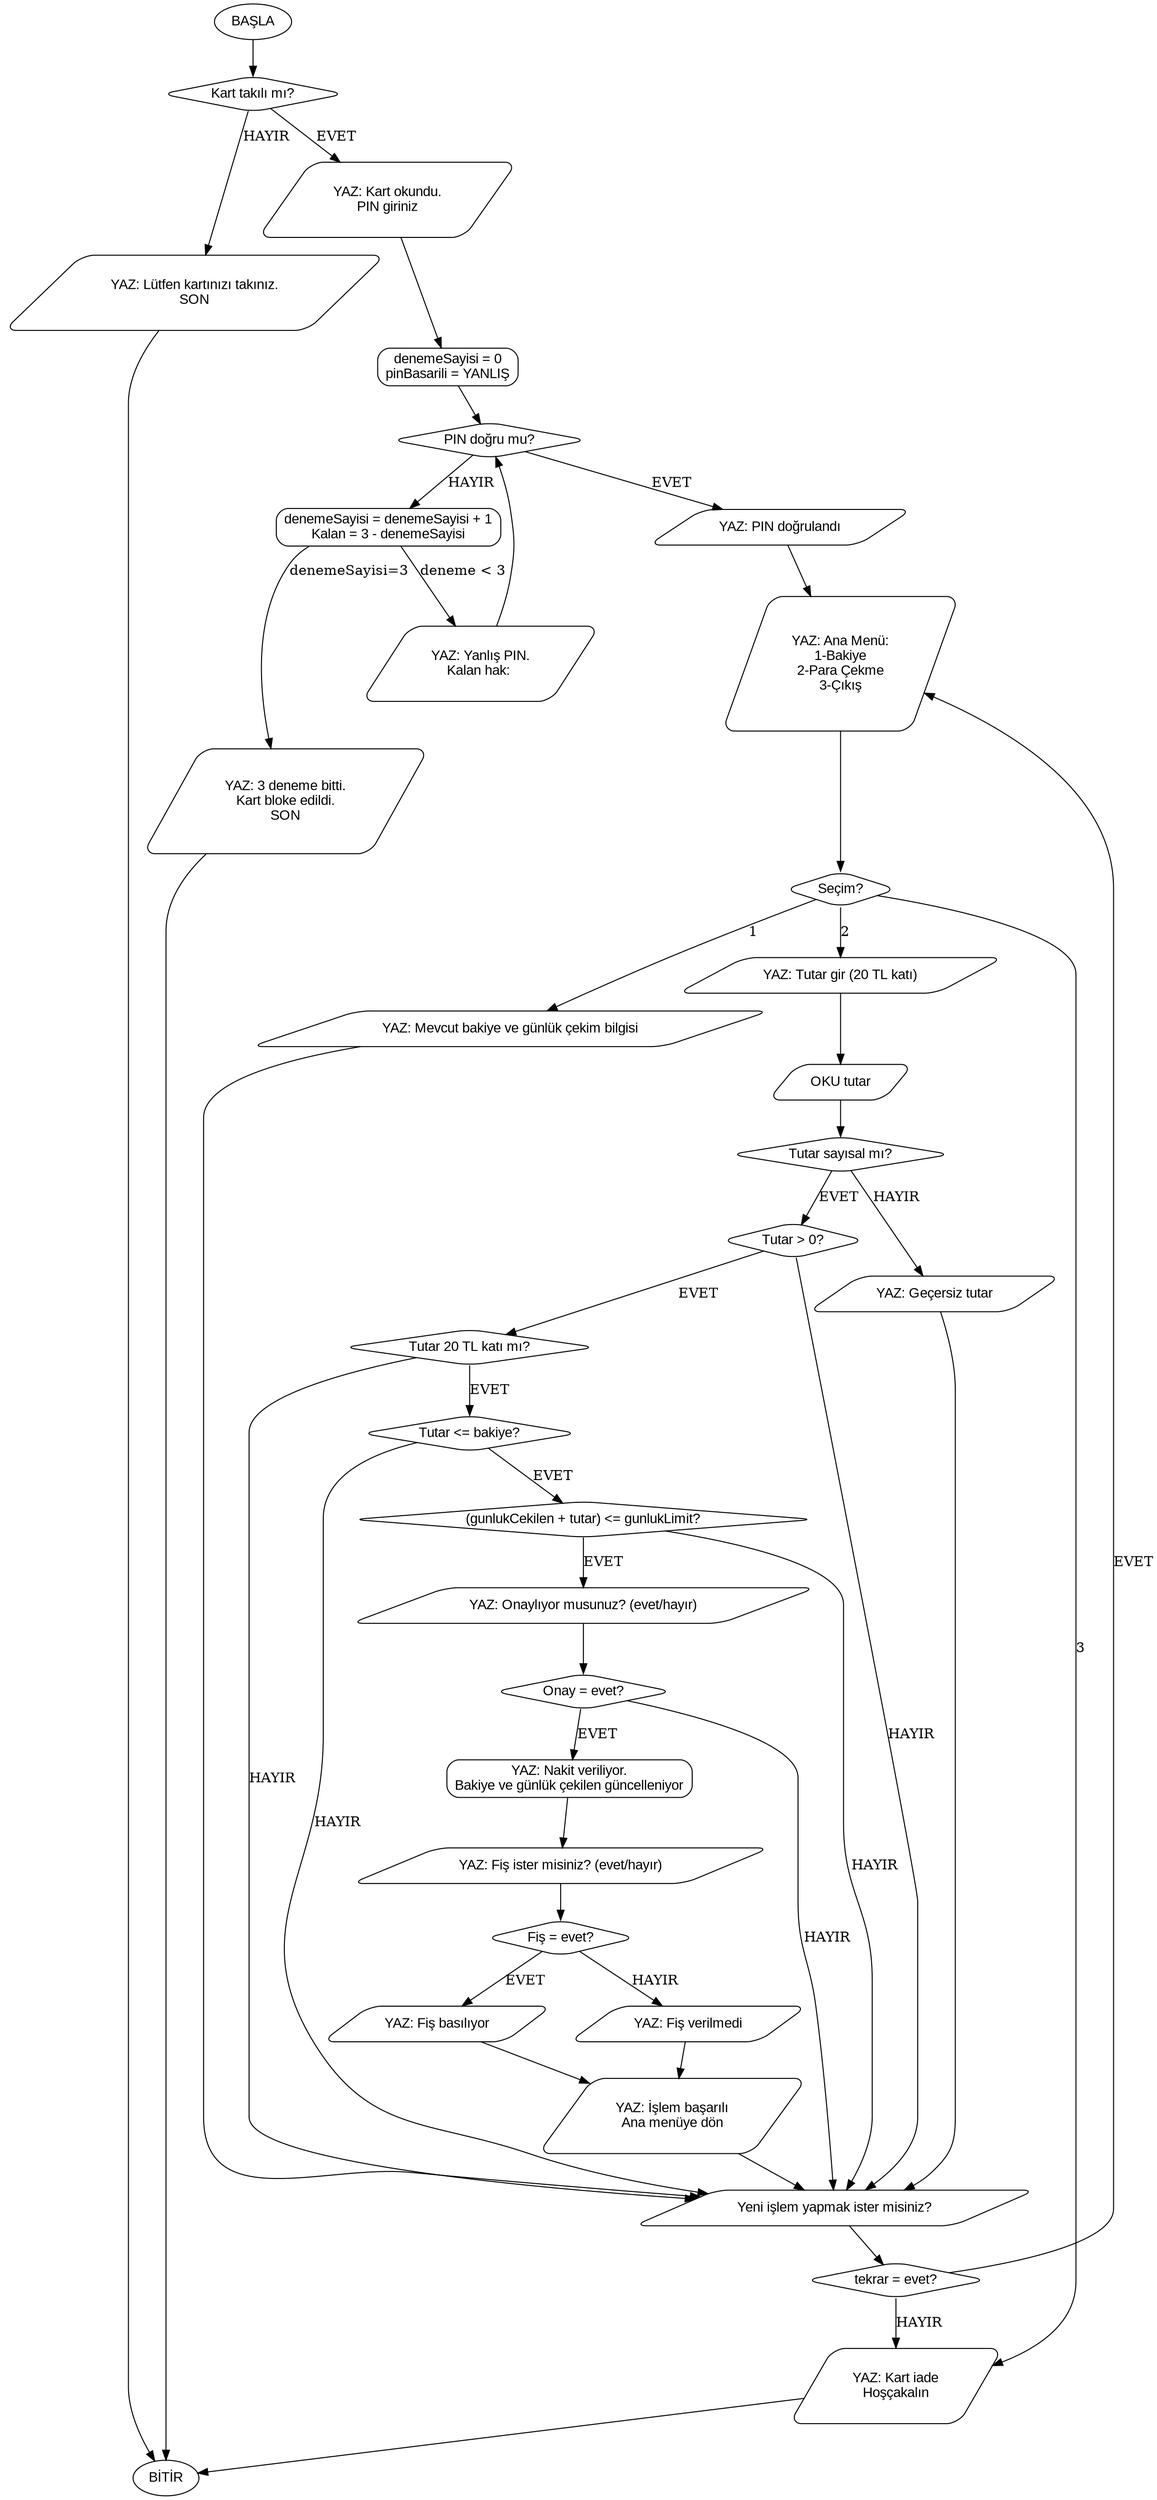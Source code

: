 digraph ATM_ParaCekme {
    rankdir=TB;
    node [shape=box, style=rounded, fontname="Arial"];

    start [label="BAŞLA", shape=oval];
    kartKontrol [label="Kart takılı mı?", shape=diamond];
    kartYok [label="YAZ: Lütfen kartınızı takınız.\nSON", shape=parallelogram];
    pinGir [label="YAZ: Kart okundu.\nPIN giriniz", shape=parallelogram];
    pinDeneme [label="denemeSayisi = 0\npinBasarili = YANLIŞ", shape=box];
    pinKontrol [label="PIN doğru mu?", shape=diamond];
    pinDogru [label="YAZ: PIN doğrulandı", shape=parallelogram];
    pinYanlis [label="denemeSayisi = denemeSayisi + 1\nKalan = 3 - denemeSayisi", shape=box];
    pinKalan [label="YAZ: Yanlış PIN.\nKalan hak: " , shape=parallelogram];
    pinBloke [label="YAZ: 3 deneme bitti.\nKart bloke edildi.\nSON", shape=parallelogram];

    anaMenu [label="YAZ: Ana Menü:\n1-Bakiye\n2-Para Çekme\n3-Çıkış", shape=parallelogram];
    secimKontrol [label="Seçim?", shape=diamond];
    bakiye [label="YAZ: Mevcut bakiye ve günlük çekim bilgisi", shape=parallelogram];
    paraCekme [label="YAZ: Tutar gir (20 TL katı)", shape=parallelogram];
    tutarGir [label="OKU tutar", shape=parallelogram];
    tutarKontrol [label="Tutar sayısal mı?", shape=diamond];
    tutarGecersiz [label="YAZ: Geçersiz tutar", shape=parallelogram];
    tutarPozitif [label="Tutar > 0?", shape=diamond];
    tutarKati [label="Tutar 20 TL katı mı?", shape=diamond];
    bakiyeKontrol [label="Tutar <= bakiye?", shape=diamond];
    limitKontrol [label="(gunlukCekilen + tutar) <= gunlukLimit?", shape=diamond];
    onay [label="YAZ: Onaylıyor musunuz? (evet/hayır)", shape=parallelogram];
    onayKontrol [label="Onay = evet?", shape=diamond];
    paraVer [label="YAZ: Nakit veriliyor.\nBakiye ve günlük çekilen güncelleniyor", shape=box];
    fis [label="YAZ: Fiş ister misiniz? (evet/hayır)", shape=parallelogram];
    fisKontrol [label="Fiş = evet?", shape=diamond];
    fisBas [label="YAZ: Fiş basılıyor", shape=parallelogram];
    fisVerme [label="YAZ: Fiş verilmedi", shape=parallelogram];
    islembitti [label="YAZ: İşlem başarılı\nAna menüye dön", shape=parallelogram];
    cikis [label="YAZ: Kart iade\nHoşçakalın", shape=parallelogram];
    tekrar [label="Yeni işlem yapmak ister misiniz?", shape=parallelogram];
    tekrarKontrol [label="tekrar = evet?", shape=diamond];
    bitir [label="BİTİR", shape=oval];

    # Akış bağlantıları
    start -> kartKontrol;
    kartKontrol -> kartYok [label="HAYIR"];
    kartKontrol -> pinGir [label="EVET"];
    pinGir -> pinDeneme;
    pinDeneme -> pinKontrol;

    pinKontrol -> pinDogru [label="EVET"];
    pinKontrol -> pinYanlis [label="HAYIR"];
    pinYanlis -> pinBloke [label="denemeSayisi=3"];
    pinYanlis -> pinKalan [label="deneme < 3"];
    pinKalan -> pinKontrol;
    pinDogru -> anaMenu;

    anaMenu -> secimKontrol;
    secimKontrol -> bakiye [label="1"];
    secimKontrol -> paraCekme [label="2"];
    secimKontrol -> cikis [label="3"];
    bakiye -> tekrar;

    paraCekme -> tutarGir;
    tutarGir -> tutarKontrol;
    tutarKontrol -> tutarGecersiz [label="HAYIR"];
    tutarKontrol -> tutarPozitif [label="EVET"];
    tutarGecersiz -> tekrar;

    tutarPozitif -> tutarKati [label="EVET"];
    tutarPozitif -> tekrar [label="HAYIR"];
    tutarKati -> bakiyeKontrol [label="EVET"];
    tutarKati -> tekrar [label="HAYIR"];
    bakiyeKontrol -> limitKontrol [label="EVET"];
    bakiyeKontrol -> tekrar [label="HAYIR"];
    limitKontrol -> onay [label="EVET"];
    limitKontrol -> tekrar [label="HAYIR"];
    onay -> onayKontrol;
    onayKontrol -> paraVer [label="EVET"];
    onayKontrol -> tekrar [label="HAYIR"];
    paraVer -> fis;
    fis -> fisKontrol;
    fisKontrol -> fisBas [label="EVET"];
    fisKontrol -> fisVerme [label="HAYIR"];
    fisBas -> islembitti;
    fisVerme -> islembitti;
    islembitti -> tekrar;

    tekrar -> tekrarKontrol;
    tekrarKontrol -> anaMenu [label="EVET"];
    tekrarKontrol -> cikis [label="HAYIR"];
    cikis -> bitir;

    kartYok -> bitir;
    pinBloke -> bitir;
}
